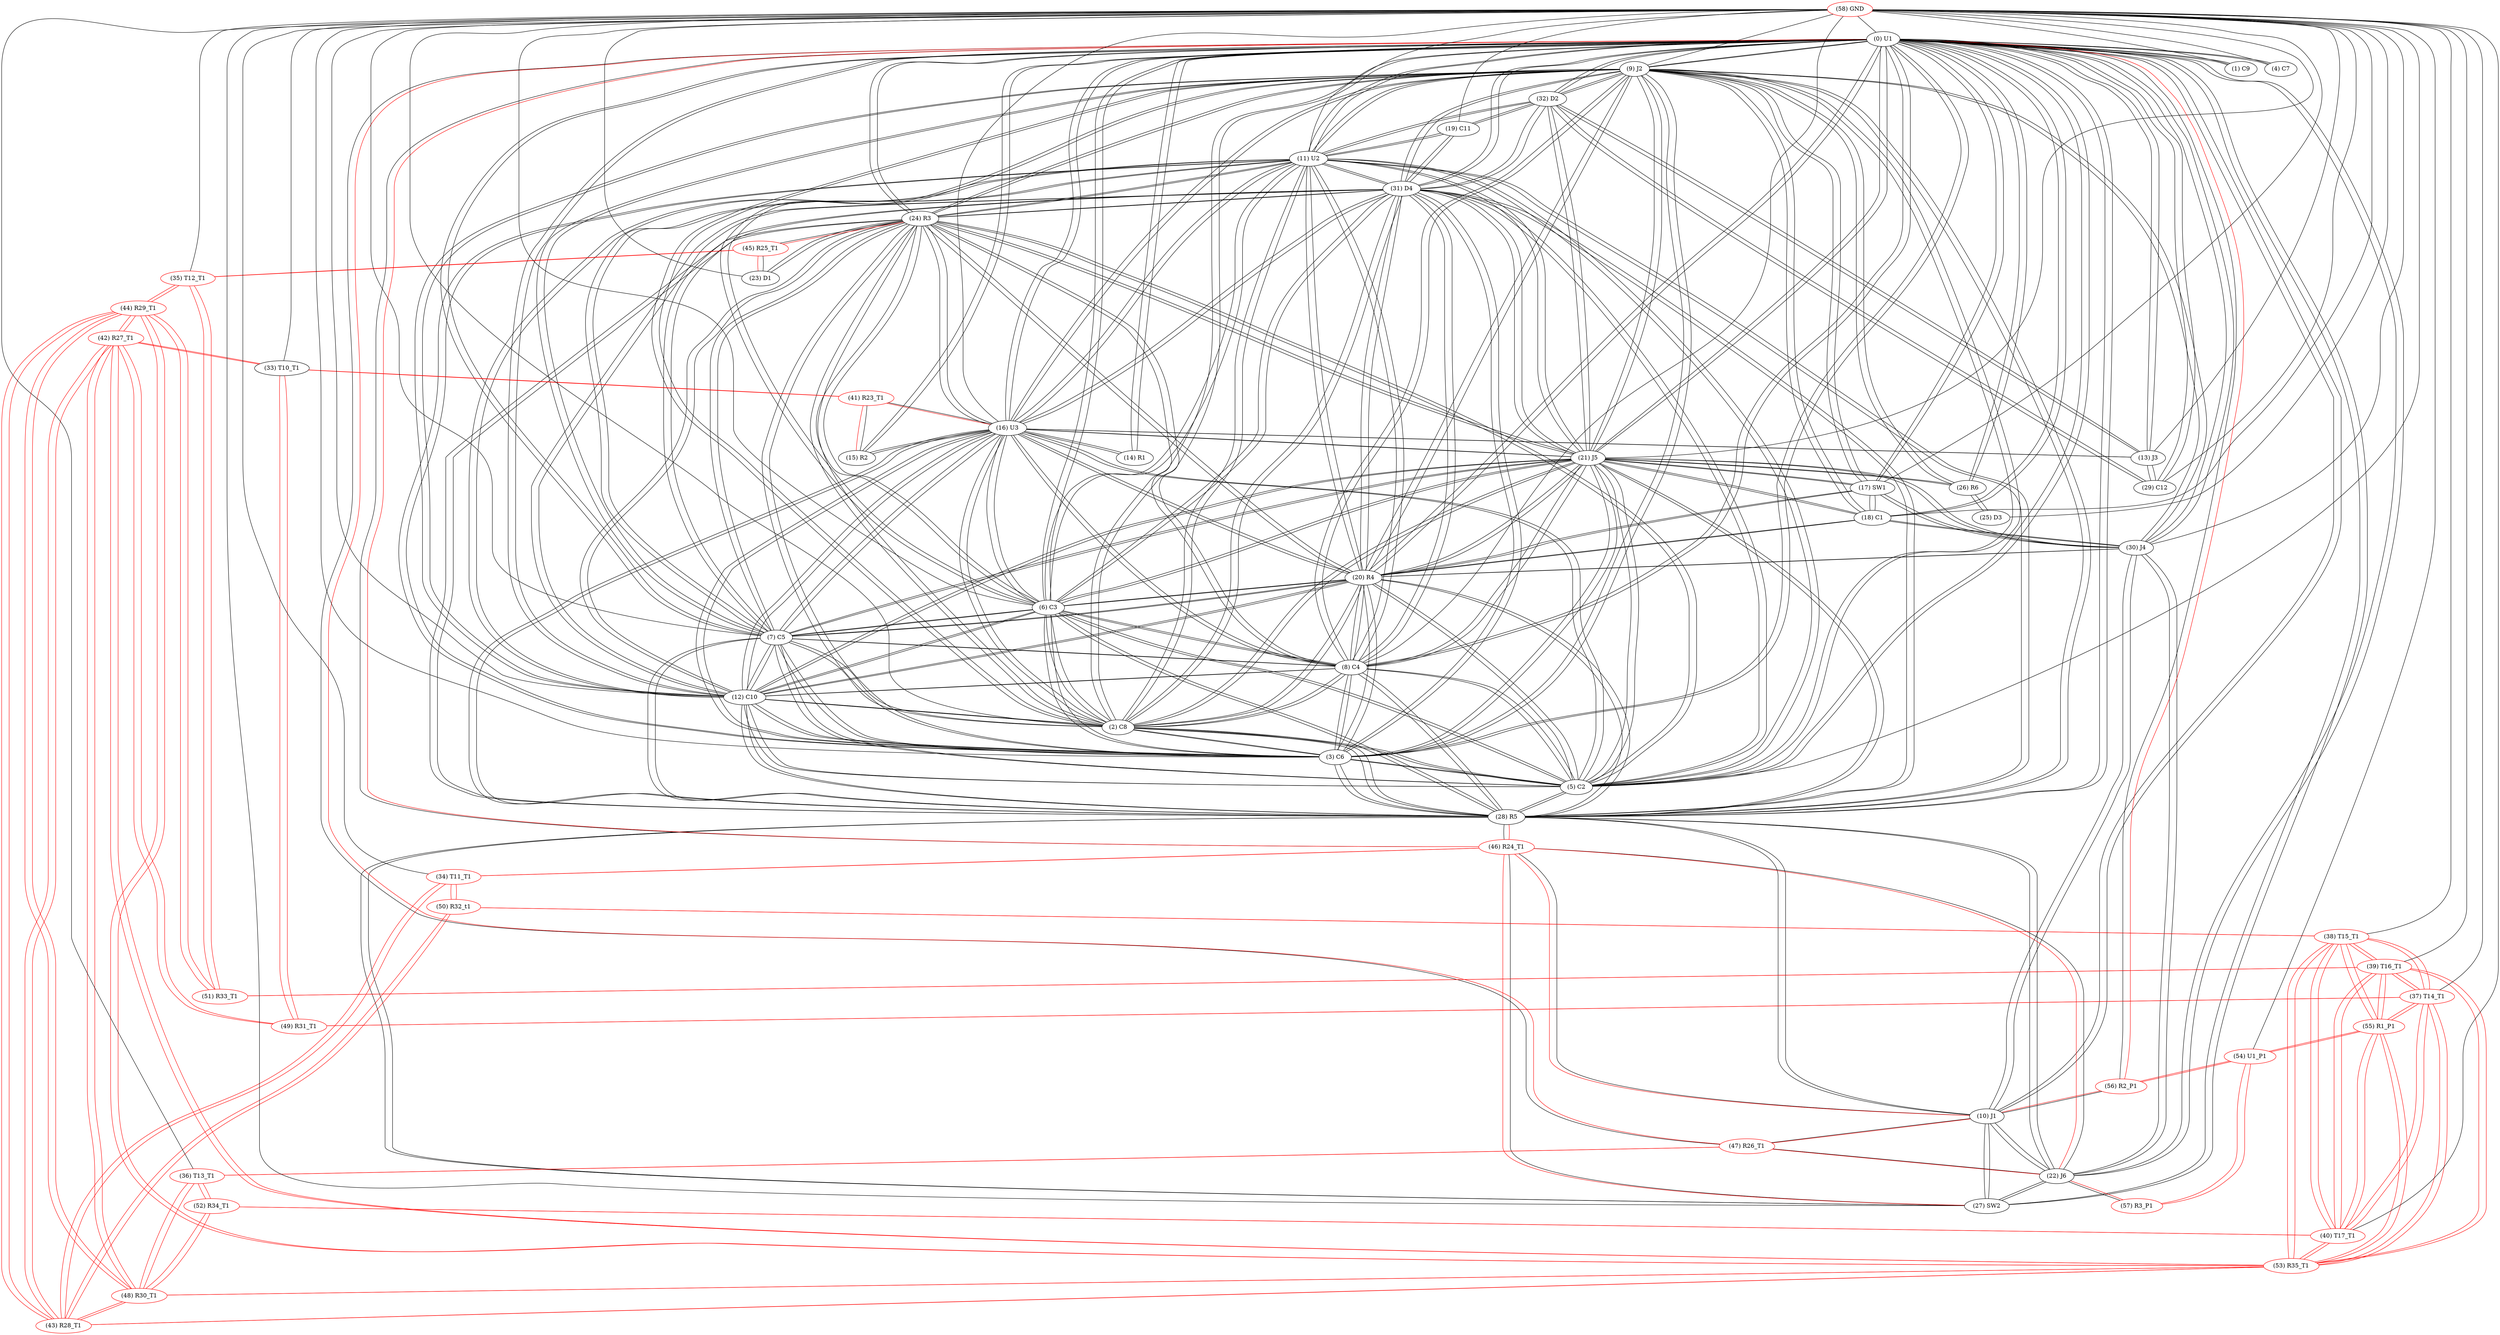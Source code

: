 graph {
	0 [label="(0) U1"]
	9 [label="(9) J2"]
	21 [label="(21) J5"]
	26 [label="(26) R6"]
	10 [label="(10) J1"]
	28 [label="(28) R5"]
	22 [label="(22) J6"]
	27 [label="(27) SW2"]
	46 [label="(46) R24_T1"]
	16 [label="(16) U3"]
	5 [label="(5) C2"]
	3 [label="(3) C6"]
	2 [label="(2) C8"]
	20 [label="(20) R4"]
	12 [label="(12) C10"]
	8 [label="(8) C4"]
	11 [label="(11) U2"]
	7 [label="(7) C5"]
	6 [label="(6) C3"]
	24 [label="(24) R3"]
	31 [label="(31) D4"]
	1 [label="(1) C9"]
	47 [label="(47) R26_T1"]
	56 [label="(56) R2_P1"]
	30 [label="(30) J4"]
	4 [label="(4) C7"]
	18 [label="(18) C1"]
	17 [label="(17) SW1"]
	13 [label="(13) J3"]
	32 [label="(32) D2"]
	29 [label="(29) C12"]
	15 [label="(15) R2"]
	14 [label="(14) R1"]
	1 [label="(1) C9"]
	0 [label="(0) U1"]
	2 [label="(2) C8"]
	9 [label="(9) J2"]
	0 [label="(0) U1"]
	16 [label="(16) U3"]
	5 [label="(5) C2"]
	3 [label="(3) C6"]
	20 [label="(20) R4"]
	12 [label="(12) C10"]
	8 [label="(8) C4"]
	11 [label="(11) U2"]
	7 [label="(7) C5"]
	6 [label="(6) C3"]
	24 [label="(24) R3"]
	31 [label="(31) D4"]
	21 [label="(21) J5"]
	28 [label="(28) R5"]
	3 [label="(3) C6"]
	9 [label="(9) J2"]
	0 [label="(0) U1"]
	16 [label="(16) U3"]
	5 [label="(5) C2"]
	2 [label="(2) C8"]
	20 [label="(20) R4"]
	12 [label="(12) C10"]
	8 [label="(8) C4"]
	11 [label="(11) U2"]
	7 [label="(7) C5"]
	6 [label="(6) C3"]
	24 [label="(24) R3"]
	31 [label="(31) D4"]
	21 [label="(21) J5"]
	28 [label="(28) R5"]
	4 [label="(4) C7"]
	0 [label="(0) U1"]
	5 [label="(5) C2"]
	9 [label="(9) J2"]
	0 [label="(0) U1"]
	16 [label="(16) U3"]
	3 [label="(3) C6"]
	2 [label="(2) C8"]
	20 [label="(20) R4"]
	12 [label="(12) C10"]
	8 [label="(8) C4"]
	11 [label="(11) U2"]
	7 [label="(7) C5"]
	6 [label="(6) C3"]
	24 [label="(24) R3"]
	31 [label="(31) D4"]
	21 [label="(21) J5"]
	28 [label="(28) R5"]
	6 [label="(6) C3"]
	9 [label="(9) J2"]
	0 [label="(0) U1"]
	16 [label="(16) U3"]
	5 [label="(5) C2"]
	3 [label="(3) C6"]
	2 [label="(2) C8"]
	20 [label="(20) R4"]
	12 [label="(12) C10"]
	8 [label="(8) C4"]
	11 [label="(11) U2"]
	7 [label="(7) C5"]
	24 [label="(24) R3"]
	31 [label="(31) D4"]
	21 [label="(21) J5"]
	28 [label="(28) R5"]
	7 [label="(7) C5"]
	9 [label="(9) J2"]
	0 [label="(0) U1"]
	16 [label="(16) U3"]
	5 [label="(5) C2"]
	3 [label="(3) C6"]
	2 [label="(2) C8"]
	20 [label="(20) R4"]
	12 [label="(12) C10"]
	8 [label="(8) C4"]
	11 [label="(11) U2"]
	6 [label="(6) C3"]
	24 [label="(24) R3"]
	31 [label="(31) D4"]
	21 [label="(21) J5"]
	28 [label="(28) R5"]
	8 [label="(8) C4"]
	9 [label="(9) J2"]
	0 [label="(0) U1"]
	16 [label="(16) U3"]
	5 [label="(5) C2"]
	3 [label="(3) C6"]
	2 [label="(2) C8"]
	20 [label="(20) R4"]
	12 [label="(12) C10"]
	11 [label="(11) U2"]
	7 [label="(7) C5"]
	6 [label="(6) C3"]
	24 [label="(24) R3"]
	31 [label="(31) D4"]
	21 [label="(21) J5"]
	28 [label="(28) R5"]
	9 [label="(9) J2"]
	0 [label="(0) U1"]
	21 [label="(21) J5"]
	26 [label="(26) R6"]
	16 [label="(16) U3"]
	5 [label="(5) C2"]
	3 [label="(3) C6"]
	2 [label="(2) C8"]
	20 [label="(20) R4"]
	12 [label="(12) C10"]
	8 [label="(8) C4"]
	11 [label="(11) U2"]
	7 [label="(7) C5"]
	6 [label="(6) C3"]
	24 [label="(24) R3"]
	31 [label="(31) D4"]
	28 [label="(28) R5"]
	32 [label="(32) D2"]
	18 [label="(18) C1"]
	30 [label="(30) J4"]
	17 [label="(17) SW1"]
	10 [label="(10) J1"]
	28 [label="(28) R5"]
	0 [label="(0) U1"]
	22 [label="(22) J6"]
	27 [label="(27) SW2"]
	46 [label="(46) R24_T1"]
	47 [label="(47) R26_T1"]
	56 [label="(56) R2_P1"]
	30 [label="(30) J4"]
	11 [label="(11) U2"]
	9 [label="(9) J2"]
	0 [label="(0) U1"]
	16 [label="(16) U3"]
	5 [label="(5) C2"]
	3 [label="(3) C6"]
	2 [label="(2) C8"]
	20 [label="(20) R4"]
	12 [label="(12) C10"]
	8 [label="(8) C4"]
	7 [label="(7) C5"]
	6 [label="(6) C3"]
	24 [label="(24) R3"]
	31 [label="(31) D4"]
	21 [label="(21) J5"]
	28 [label="(28) R5"]
	19 [label="(19) C11"]
	32 [label="(32) D2"]
	12 [label="(12) C10"]
	9 [label="(9) J2"]
	0 [label="(0) U1"]
	16 [label="(16) U3"]
	5 [label="(5) C2"]
	3 [label="(3) C6"]
	2 [label="(2) C8"]
	20 [label="(20) R4"]
	8 [label="(8) C4"]
	11 [label="(11) U2"]
	7 [label="(7) C5"]
	6 [label="(6) C3"]
	24 [label="(24) R3"]
	31 [label="(31) D4"]
	21 [label="(21) J5"]
	28 [label="(28) R5"]
	13 [label="(13) J3"]
	0 [label="(0) U1"]
	32 [label="(32) D2"]
	29 [label="(29) C12"]
	16 [label="(16) U3"]
	14 [label="(14) R1"]
	16 [label="(16) U3"]
	0 [label="(0) U1"]
	15 [label="(15) R2"]
	16 [label="(16) U3"]
	41 [label="(41) R23_T1"]
	0 [label="(0) U1"]
	16 [label="(16) U3"]
	9 [label="(9) J2"]
	0 [label="(0) U1"]
	5 [label="(5) C2"]
	3 [label="(3) C6"]
	2 [label="(2) C8"]
	20 [label="(20) R4"]
	12 [label="(12) C10"]
	8 [label="(8) C4"]
	11 [label="(11) U2"]
	7 [label="(7) C5"]
	6 [label="(6) C3"]
	24 [label="(24) R3"]
	31 [label="(31) D4"]
	21 [label="(21) J5"]
	28 [label="(28) R5"]
	14 [label="(14) R1"]
	15 [label="(15) R2"]
	41 [label="(41) R23_T1"]
	13 [label="(13) J3"]
	17 [label="(17) SW1"]
	18 [label="(18) C1"]
	0 [label="(0) U1"]
	30 [label="(30) J4"]
	21 [label="(21) J5"]
	20 [label="(20) R4"]
	9 [label="(9) J2"]
	18 [label="(18) C1"]
	0 [label="(0) U1"]
	30 [label="(30) J4"]
	21 [label="(21) J5"]
	17 [label="(17) SW1"]
	20 [label="(20) R4"]
	9 [label="(9) J2"]
	19 [label="(19) C11"]
	32 [label="(32) D2"]
	31 [label="(31) D4"]
	11 [label="(11) U2"]
	20 [label="(20) R4"]
	9 [label="(9) J2"]
	0 [label="(0) U1"]
	16 [label="(16) U3"]
	5 [label="(5) C2"]
	3 [label="(3) C6"]
	2 [label="(2) C8"]
	12 [label="(12) C10"]
	8 [label="(8) C4"]
	11 [label="(11) U2"]
	7 [label="(7) C5"]
	6 [label="(6) C3"]
	24 [label="(24) R3"]
	31 [label="(31) D4"]
	21 [label="(21) J5"]
	28 [label="(28) R5"]
	18 [label="(18) C1"]
	30 [label="(30) J4"]
	17 [label="(17) SW1"]
	21 [label="(21) J5"]
	9 [label="(9) J2"]
	0 [label="(0) U1"]
	26 [label="(26) R6"]
	16 [label="(16) U3"]
	5 [label="(5) C2"]
	3 [label="(3) C6"]
	2 [label="(2) C8"]
	20 [label="(20) R4"]
	12 [label="(12) C10"]
	8 [label="(8) C4"]
	11 [label="(11) U2"]
	7 [label="(7) C5"]
	6 [label="(6) C3"]
	24 [label="(24) R3"]
	31 [label="(31) D4"]
	28 [label="(28) R5"]
	32 [label="(32) D2"]
	18 [label="(18) C1"]
	30 [label="(30) J4"]
	17 [label="(17) SW1"]
	22 [label="(22) J6"]
	10 [label="(10) J1"]
	28 [label="(28) R5"]
	0 [label="(0) U1"]
	27 [label="(27) SW2"]
	46 [label="(46) R24_T1"]
	47 [label="(47) R26_T1"]
	30 [label="(30) J4"]
	57 [label="(57) R3_P1"]
	23 [label="(23) D1"]
	24 [label="(24) R3"]
	45 [label="(45) R25_T1"]
	24 [label="(24) R3"]
	9 [label="(9) J2"]
	0 [label="(0) U1"]
	16 [label="(16) U3"]
	5 [label="(5) C2"]
	3 [label="(3) C6"]
	2 [label="(2) C8"]
	20 [label="(20) R4"]
	12 [label="(12) C10"]
	8 [label="(8) C4"]
	11 [label="(11) U2"]
	7 [label="(7) C5"]
	6 [label="(6) C3"]
	31 [label="(31) D4"]
	21 [label="(21) J5"]
	28 [label="(28) R5"]
	23 [label="(23) D1"]
	45 [label="(45) R25_T1"]
	25 [label="(25) D3"]
	26 [label="(26) R6"]
	26 [label="(26) R6"]
	25 [label="(25) D3"]
	9 [label="(9) J2"]
	0 [label="(0) U1"]
	21 [label="(21) J5"]
	27 [label="(27) SW2"]
	10 [label="(10) J1"]
	28 [label="(28) R5"]
	0 [label="(0) U1"]
	22 [label="(22) J6"]
	46 [label="(46) R24_T1"]
	28 [label="(28) R5"]
	10 [label="(10) J1"]
	0 [label="(0) U1"]
	22 [label="(22) J6"]
	27 [label="(27) SW2"]
	46 [label="(46) R24_T1"]
	9 [label="(9) J2"]
	16 [label="(16) U3"]
	5 [label="(5) C2"]
	3 [label="(3) C6"]
	2 [label="(2) C8"]
	20 [label="(20) R4"]
	12 [label="(12) C10"]
	8 [label="(8) C4"]
	11 [label="(11) U2"]
	7 [label="(7) C5"]
	6 [label="(6) C3"]
	24 [label="(24) R3"]
	31 [label="(31) D4"]
	21 [label="(21) J5"]
	29 [label="(29) C12"]
	0 [label="(0) U1"]
	13 [label="(13) J3"]
	32 [label="(32) D2"]
	30 [label="(30) J4"]
	22 [label="(22) J6"]
	10 [label="(10) J1"]
	0 [label="(0) U1"]
	18 [label="(18) C1"]
	21 [label="(21) J5"]
	17 [label="(17) SW1"]
	20 [label="(20) R4"]
	9 [label="(9) J2"]
	31 [label="(31) D4"]
	9 [label="(9) J2"]
	0 [label="(0) U1"]
	16 [label="(16) U3"]
	5 [label="(5) C2"]
	3 [label="(3) C6"]
	2 [label="(2) C8"]
	20 [label="(20) R4"]
	12 [label="(12) C10"]
	8 [label="(8) C4"]
	11 [label="(11) U2"]
	7 [label="(7) C5"]
	6 [label="(6) C3"]
	24 [label="(24) R3"]
	21 [label="(21) J5"]
	28 [label="(28) R5"]
	19 [label="(19) C11"]
	32 [label="(32) D2"]
	32 [label="(32) D2"]
	9 [label="(9) J2"]
	21 [label="(21) J5"]
	0 [label="(0) U1"]
	13 [label="(13) J3"]
	29 [label="(29) C12"]
	19 [label="(19) C11"]
	31 [label="(31) D4"]
	11 [label="(11) U2"]
	33 [label="(33) T10_T1"]
	41 [label="(41) R23_T1"]
	49 [label="(49) R31_T1"]
	42 [label="(42) R27_T1"]
	34 [label="(34) T11_T1" color=red]
	46 [label="(46) R24_T1"]
	43 [label="(43) R28_T1"]
	50 [label="(50) R32_t1"]
	35 [label="(35) T12_T1" color=red]
	51 [label="(51) R33_T1"]
	44 [label="(44) R29_T1"]
	45 [label="(45) R25_T1"]
	36 [label="(36) T13_T1" color=red]
	48 [label="(48) R30_T1"]
	52 [label="(52) R34_T1"]
	47 [label="(47) R26_T1"]
	37 [label="(37) T14_T1" color=red]
	49 [label="(49) R31_T1"]
	55 [label="(55) R1_P1"]
	40 [label="(40) T17_T1"]
	53 [label="(53) R35_T1"]
	39 [label="(39) T16_T1"]
	38 [label="(38) T15_T1"]
	38 [label="(38) T15_T1" color=red]
	50 [label="(50) R32_t1"]
	55 [label="(55) R1_P1"]
	40 [label="(40) T17_T1"]
	53 [label="(53) R35_T1"]
	39 [label="(39) T16_T1"]
	37 [label="(37) T14_T1"]
	39 [label="(39) T16_T1" color=red]
	51 [label="(51) R33_T1"]
	55 [label="(55) R1_P1"]
	40 [label="(40) T17_T1"]
	53 [label="(53) R35_T1"]
	38 [label="(38) T15_T1"]
	37 [label="(37) T14_T1"]
	40 [label="(40) T17_T1" color=red]
	52 [label="(52) R34_T1"]
	55 [label="(55) R1_P1"]
	53 [label="(53) R35_T1"]
	39 [label="(39) T16_T1"]
	38 [label="(38) T15_T1"]
	37 [label="(37) T14_T1"]
	41 [label="(41) R23_T1" color=red]
	15 [label="(15) R2"]
	16 [label="(16) U3"]
	33 [label="(33) T10_T1"]
	42 [label="(42) R27_T1" color=red]
	48 [label="(48) R30_T1"]
	53 [label="(53) R35_T1"]
	44 [label="(44) R29_T1"]
	43 [label="(43) R28_T1"]
	33 [label="(33) T10_T1"]
	49 [label="(49) R31_T1"]
	43 [label="(43) R28_T1" color=red]
	48 [label="(48) R30_T1"]
	53 [label="(53) R35_T1"]
	44 [label="(44) R29_T1"]
	42 [label="(42) R27_T1"]
	34 [label="(34) T11_T1"]
	50 [label="(50) R32_t1"]
	44 [label="(44) R29_T1" color=red]
	48 [label="(48) R30_T1"]
	53 [label="(53) R35_T1"]
	43 [label="(43) R28_T1"]
	42 [label="(42) R27_T1"]
	51 [label="(51) R33_T1"]
	35 [label="(35) T12_T1"]
	45 [label="(45) R25_T1" color=red]
	23 [label="(23) D1"]
	24 [label="(24) R3"]
	35 [label="(35) T12_T1"]
	46 [label="(46) R24_T1" color=red]
	10 [label="(10) J1"]
	28 [label="(28) R5"]
	0 [label="(0) U1"]
	22 [label="(22) J6"]
	27 [label="(27) SW2"]
	34 [label="(34) T11_T1"]
	47 [label="(47) R26_T1" color=red]
	0 [label="(0) U1"]
	22 [label="(22) J6"]
	10 [label="(10) J1"]
	36 [label="(36) T13_T1"]
	48 [label="(48) R30_T1" color=red]
	53 [label="(53) R35_T1"]
	44 [label="(44) R29_T1"]
	43 [label="(43) R28_T1"]
	42 [label="(42) R27_T1"]
	52 [label="(52) R34_T1"]
	36 [label="(36) T13_T1"]
	49 [label="(49) R31_T1" color=red]
	33 [label="(33) T10_T1"]
	42 [label="(42) R27_T1"]
	37 [label="(37) T14_T1"]
	50 [label="(50) R32_t1" color=red]
	38 [label="(38) T15_T1"]
	34 [label="(34) T11_T1"]
	43 [label="(43) R28_T1"]
	51 [label="(51) R33_T1" color=red]
	39 [label="(39) T16_T1"]
	44 [label="(44) R29_T1"]
	35 [label="(35) T12_T1"]
	52 [label="(52) R34_T1" color=red]
	40 [label="(40) T17_T1"]
	48 [label="(48) R30_T1"]
	36 [label="(36) T13_T1"]
	53 [label="(53) R35_T1" color=red]
	48 [label="(48) R30_T1"]
	44 [label="(44) R29_T1"]
	43 [label="(43) R28_T1"]
	42 [label="(42) R27_T1"]
	55 [label="(55) R1_P1"]
	40 [label="(40) T17_T1"]
	39 [label="(39) T16_T1"]
	38 [label="(38) T15_T1"]
	37 [label="(37) T14_T1"]
	54 [label="(54) U1_P1" color=red]
	57 [label="(57) R3_P1"]
	56 [label="(56) R2_P1"]
	55 [label="(55) R1_P1"]
	55 [label="(55) R1_P1" color=red]
	40 [label="(40) T17_T1"]
	53 [label="(53) R35_T1"]
	39 [label="(39) T16_T1"]
	38 [label="(38) T15_T1"]
	37 [label="(37) T14_T1"]
	54 [label="(54) U1_P1"]
	56 [label="(56) R2_P1" color=red]
	10 [label="(10) J1"]
	0 [label="(0) U1"]
	54 [label="(54) U1_P1"]
	57 [label="(57) R3_P1" color=red]
	22 [label="(22) J6"]
	54 [label="(54) U1_P1"]
	58 [label="(58) GND" color=red]
	3 [label="(3) C6"]
	2 [label="(2) C8"]
	1 [label="(1) C9"]
	21 [label="(21) J5"]
	7 [label="(7) C5"]
	0 [label="(0) U1"]
	4 [label="(4) C7"]
	5 [label="(5) C2"]
	6 [label="(6) C3"]
	8 [label="(8) C4"]
	25 [label="(25) D3"]
	29 [label="(29) C12"]
	30 [label="(30) J4"]
	17 [label="(17) SW1"]
	18 [label="(18) C1"]
	19 [label="(19) C11"]
	9 [label="(9) J2"]
	27 [label="(27) SW2"]
	23 [label="(23) D1"]
	13 [label="(13) J3"]
	11 [label="(11) U2"]
	16 [label="(16) U3"]
	12 [label="(12) C10"]
	33 [label="(33) T10_T1"]
	39 [label="(39) T16_T1"]
	40 [label="(40) T17_T1"]
	38 [label="(38) T15_T1"]
	35 [label="(35) T12_T1"]
	37 [label="(37) T14_T1"]
	36 [label="(36) T13_T1"]
	34 [label="(34) T11_T1"]
	54 [label="(54) U1_P1"]
	0 -- 9
	0 -- 21
	0 -- 26
	0 -- 10
	0 -- 28
	0 -- 22
	0 -- 27
	0 -- 46
	0 -- 16
	0 -- 5
	0 -- 3
	0 -- 2
	0 -- 20
	0 -- 12
	0 -- 8
	0 -- 11
	0 -- 7
	0 -- 6
	0 -- 24
	0 -- 31
	0 -- 1
	0 -- 47
	0 -- 56
	0 -- 30
	0 -- 4
	0 -- 18
	0 -- 17
	0 -- 13
	0 -- 32
	0 -- 29
	0 -- 15
	0 -- 14
	1 -- 0
	2 -- 9
	2 -- 0
	2 -- 16
	2 -- 5
	2 -- 3
	2 -- 20
	2 -- 12
	2 -- 8
	2 -- 11
	2 -- 7
	2 -- 6
	2 -- 24
	2 -- 31
	2 -- 21
	2 -- 28
	3 -- 9
	3 -- 0
	3 -- 16
	3 -- 5
	3 -- 2
	3 -- 20
	3 -- 12
	3 -- 8
	3 -- 11
	3 -- 7
	3 -- 6
	3 -- 24
	3 -- 31
	3 -- 21
	3 -- 28
	4 -- 0
	5 -- 9
	5 -- 0
	5 -- 16
	5 -- 3
	5 -- 2
	5 -- 20
	5 -- 12
	5 -- 8
	5 -- 11
	5 -- 7
	5 -- 6
	5 -- 24
	5 -- 31
	5 -- 21
	5 -- 28
	6 -- 9
	6 -- 0
	6 -- 16
	6 -- 5
	6 -- 3
	6 -- 2
	6 -- 20
	6 -- 12
	6 -- 8
	6 -- 11
	6 -- 7
	6 -- 24
	6 -- 31
	6 -- 21
	6 -- 28
	7 -- 9
	7 -- 0
	7 -- 16
	7 -- 5
	7 -- 3
	7 -- 2
	7 -- 20
	7 -- 12
	7 -- 8
	7 -- 11
	7 -- 6
	7 -- 24
	7 -- 31
	7 -- 21
	7 -- 28
	8 -- 9
	8 -- 0
	8 -- 16
	8 -- 5
	8 -- 3
	8 -- 2
	8 -- 20
	8 -- 12
	8 -- 11
	8 -- 7
	8 -- 6
	8 -- 24
	8 -- 31
	8 -- 21
	8 -- 28
	9 -- 0
	9 -- 21
	9 -- 26
	9 -- 16
	9 -- 5
	9 -- 3
	9 -- 2
	9 -- 20
	9 -- 12
	9 -- 8
	9 -- 11
	9 -- 7
	9 -- 6
	9 -- 24
	9 -- 31
	9 -- 28
	9 -- 32
	9 -- 18
	9 -- 30
	9 -- 17
	10 -- 28
	10 -- 0
	10 -- 22
	10 -- 27
	10 -- 46
	10 -- 47
	10 -- 56
	10 -- 30
	11 -- 9
	11 -- 0
	11 -- 16
	11 -- 5
	11 -- 3
	11 -- 2
	11 -- 20
	11 -- 12
	11 -- 8
	11 -- 7
	11 -- 6
	11 -- 24
	11 -- 31
	11 -- 21
	11 -- 28
	11 -- 19
	11 -- 32
	12 -- 9
	12 -- 0
	12 -- 16
	12 -- 5
	12 -- 3
	12 -- 2
	12 -- 20
	12 -- 8
	12 -- 11
	12 -- 7
	12 -- 6
	12 -- 24
	12 -- 31
	12 -- 21
	12 -- 28
	13 -- 0
	13 -- 32
	13 -- 29
	13 -- 16
	14 -- 16
	14 -- 0
	15 -- 16
	15 -- 41
	15 -- 0
	16 -- 9
	16 -- 0
	16 -- 5
	16 -- 3
	16 -- 2
	16 -- 20
	16 -- 12
	16 -- 8
	16 -- 11
	16 -- 7
	16 -- 6
	16 -- 24
	16 -- 31
	16 -- 21
	16 -- 28
	16 -- 14
	16 -- 15
	16 -- 41
	16 -- 13
	17 -- 18
	17 -- 0
	17 -- 30
	17 -- 21
	17 -- 20
	17 -- 9
	18 -- 0
	18 -- 30
	18 -- 21
	18 -- 17
	18 -- 20
	18 -- 9
	19 -- 32
	19 -- 31
	19 -- 11
	20 -- 9
	20 -- 0
	20 -- 16
	20 -- 5
	20 -- 3
	20 -- 2
	20 -- 12
	20 -- 8
	20 -- 11
	20 -- 7
	20 -- 6
	20 -- 24
	20 -- 31
	20 -- 21
	20 -- 28
	20 -- 18
	20 -- 30
	20 -- 17
	21 -- 9
	21 -- 0
	21 -- 26
	21 -- 16
	21 -- 5
	21 -- 3
	21 -- 2
	21 -- 20
	21 -- 12
	21 -- 8
	21 -- 11
	21 -- 7
	21 -- 6
	21 -- 24
	21 -- 31
	21 -- 28
	21 -- 32
	21 -- 18
	21 -- 30
	21 -- 17
	22 -- 10
	22 -- 28
	22 -- 0
	22 -- 27
	22 -- 46
	22 -- 47
	22 -- 30
	22 -- 57
	23 -- 24
	23 -- 45
	24 -- 9
	24 -- 0
	24 -- 16
	24 -- 5
	24 -- 3
	24 -- 2
	24 -- 20
	24 -- 12
	24 -- 8
	24 -- 11
	24 -- 7
	24 -- 6
	24 -- 31
	24 -- 21
	24 -- 28
	24 -- 23
	24 -- 45
	25 -- 26
	26 -- 25
	26 -- 9
	26 -- 0
	26 -- 21
	27 -- 10
	27 -- 28
	27 -- 0
	27 -- 22
	27 -- 46
	28 -- 10
	28 -- 0
	28 -- 22
	28 -- 27
	28 -- 46
	28 -- 9
	28 -- 16
	28 -- 5
	28 -- 3
	28 -- 2
	28 -- 20
	28 -- 12
	28 -- 8
	28 -- 11
	28 -- 7
	28 -- 6
	28 -- 24
	28 -- 31
	28 -- 21
	29 -- 0
	29 -- 13
	29 -- 32
	30 -- 22
	30 -- 10
	30 -- 0
	30 -- 18
	30 -- 21
	30 -- 17
	30 -- 20
	30 -- 9
	31 -- 9
	31 -- 0
	31 -- 16
	31 -- 5
	31 -- 3
	31 -- 2
	31 -- 20
	31 -- 12
	31 -- 8
	31 -- 11
	31 -- 7
	31 -- 6
	31 -- 24
	31 -- 21
	31 -- 28
	31 -- 19
	31 -- 32
	32 -- 9
	32 -- 21
	32 -- 0
	32 -- 13
	32 -- 29
	32 -- 19
	32 -- 31
	32 -- 11
	33 -- 41 [color=red]
	33 -- 49 [color=red]
	33 -- 42 [color=red]
	34 -- 46 [color=red]
	34 -- 43 [color=red]
	34 -- 50 [color=red]
	35 -- 51 [color=red]
	35 -- 44 [color=red]
	35 -- 45 [color=red]
	36 -- 48 [color=red]
	36 -- 52 [color=red]
	36 -- 47 [color=red]
	37 -- 49 [color=red]
	37 -- 55 [color=red]
	37 -- 40 [color=red]
	37 -- 53 [color=red]
	37 -- 39 [color=red]
	37 -- 38 [color=red]
	38 -- 50 [color=red]
	38 -- 55 [color=red]
	38 -- 40 [color=red]
	38 -- 53 [color=red]
	38 -- 39 [color=red]
	38 -- 37 [color=red]
	39 -- 51 [color=red]
	39 -- 55 [color=red]
	39 -- 40 [color=red]
	39 -- 53 [color=red]
	39 -- 38 [color=red]
	39 -- 37 [color=red]
	40 -- 52 [color=red]
	40 -- 55 [color=red]
	40 -- 53 [color=red]
	40 -- 39 [color=red]
	40 -- 38 [color=red]
	40 -- 37 [color=red]
	41 -- 15 [color=red]
	41 -- 16 [color=red]
	41 -- 33 [color=red]
	42 -- 48 [color=red]
	42 -- 53 [color=red]
	42 -- 44 [color=red]
	42 -- 43 [color=red]
	42 -- 33 [color=red]
	42 -- 49 [color=red]
	43 -- 48 [color=red]
	43 -- 53 [color=red]
	43 -- 44 [color=red]
	43 -- 42 [color=red]
	43 -- 34 [color=red]
	43 -- 50 [color=red]
	44 -- 48 [color=red]
	44 -- 53 [color=red]
	44 -- 43 [color=red]
	44 -- 42 [color=red]
	44 -- 51 [color=red]
	44 -- 35 [color=red]
	45 -- 23 [color=red]
	45 -- 24 [color=red]
	45 -- 35 [color=red]
	46 -- 10 [color=red]
	46 -- 28 [color=red]
	46 -- 0 [color=red]
	46 -- 22 [color=red]
	46 -- 27 [color=red]
	46 -- 34 [color=red]
	47 -- 0 [color=red]
	47 -- 22 [color=red]
	47 -- 10 [color=red]
	47 -- 36 [color=red]
	48 -- 53 [color=red]
	48 -- 44 [color=red]
	48 -- 43 [color=red]
	48 -- 42 [color=red]
	48 -- 52 [color=red]
	48 -- 36 [color=red]
	49 -- 33 [color=red]
	49 -- 42 [color=red]
	49 -- 37 [color=red]
	50 -- 38 [color=red]
	50 -- 34 [color=red]
	50 -- 43 [color=red]
	51 -- 39 [color=red]
	51 -- 44 [color=red]
	51 -- 35 [color=red]
	52 -- 40 [color=red]
	52 -- 48 [color=red]
	52 -- 36 [color=red]
	53 -- 48 [color=red]
	53 -- 44 [color=red]
	53 -- 43 [color=red]
	53 -- 42 [color=red]
	53 -- 55 [color=red]
	53 -- 40 [color=red]
	53 -- 39 [color=red]
	53 -- 38 [color=red]
	53 -- 37 [color=red]
	54 -- 57 [color=red]
	54 -- 56 [color=red]
	54 -- 55 [color=red]
	55 -- 40 [color=red]
	55 -- 53 [color=red]
	55 -- 39 [color=red]
	55 -- 38 [color=red]
	55 -- 37 [color=red]
	55 -- 54 [color=red]
	56 -- 10 [color=red]
	56 -- 0 [color=red]
	56 -- 54 [color=red]
	57 -- 22 [color=red]
	57 -- 54 [color=red]
	58 -- 3
	58 -- 2
	58 -- 1
	58 -- 21
	58 -- 7
	58 -- 0
	58 -- 4
	58 -- 5
	58 -- 6
	58 -- 8
	58 -- 25
	58 -- 29
	58 -- 30
	58 -- 17
	58 -- 18
	58 -- 19
	58 -- 9
	58 -- 27
	58 -- 23
	58 -- 13
	58 -- 11
	58 -- 16
	58 -- 12
	58 -- 33
	58 -- 39
	58 -- 40
	58 -- 38
	58 -- 35
	58 -- 37
	58 -- 36
	58 -- 34
	58 -- 54
}